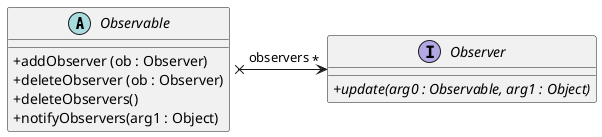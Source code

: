 @startuml
'https://plantuml.com/class-diagram
skinparam classAttributeIconSize 0
skinparam noteFontSize 11

abstract class Observable {
+ addObserver (ob : Observer)
+ deleteObserver (ob : Observer)
+ deleteObservers()
+ notifyObservers(arg1 : Object)
}

interface Observer {
+{abstract} update(arg0 : Observable, arg1 : Object)
}

Observable x---right---> "*" Observer : "observers"

@enduml
